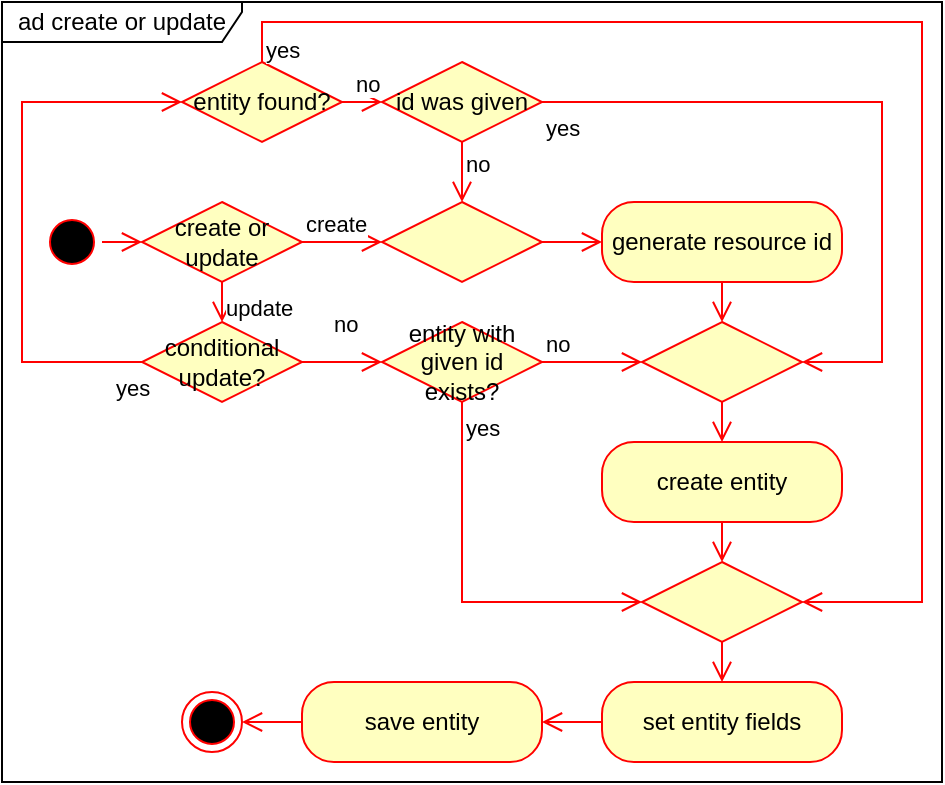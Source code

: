 <mxfile version="20.3.0" type="device"><diagram id="nfGzeLYUbOt3rlWewVoZ" name="Page-1"><mxGraphModel dx="1268" dy="568" grid="1" gridSize="10" guides="1" tooltips="1" connect="1" arrows="1" fold="1" page="0" pageScale="1" pageWidth="850" pageHeight="1100" math="0" shadow="0"><root><mxCell id="0"/><mxCell id="1" parent="0"/><mxCell id="uZ7EFnXtudNqGJnV6PuA-44" value="ad create or update" style="shape=umlFrame;whiteSpace=wrap;html=1;width=120;height=20;" vertex="1" parent="1"><mxGeometry x="-130" y="50" width="470" height="390" as="geometry"/></mxCell><mxCell id="uZ7EFnXtudNqGJnV6PuA-1" value="" style="ellipse;html=1;shape=startState;fillColor=#000000;strokeColor=#ff0000;" vertex="1" parent="1"><mxGeometry x="-110" y="155" width="30" height="30" as="geometry"/></mxCell><mxCell id="uZ7EFnXtudNqGJnV6PuA-2" value="" style="edgeStyle=orthogonalEdgeStyle;html=1;verticalAlign=bottom;endArrow=open;endSize=8;strokeColor=#ff0000;rounded=0;" edge="1" source="uZ7EFnXtudNqGJnV6PuA-1" parent="1" target="uZ7EFnXtudNqGJnV6PuA-3"><mxGeometry relative="1" as="geometry"><mxPoint x="-25" y="140" as="targetPoint"/></mxGeometry></mxCell><mxCell id="uZ7EFnXtudNqGJnV6PuA-3" value="create or update" style="rhombus;whiteSpace=wrap;html=1;fillColor=#ffffc0;strokeColor=#ff0000;" vertex="1" parent="1"><mxGeometry x="-60" y="150" width="80" height="40" as="geometry"/></mxCell><mxCell id="uZ7EFnXtudNqGJnV6PuA-4" value="create" style="edgeStyle=orthogonalEdgeStyle;html=1;align=left;verticalAlign=bottom;endArrow=open;endSize=8;strokeColor=#ff0000;rounded=0;" edge="1" source="uZ7EFnXtudNqGJnV6PuA-3" parent="1" target="uZ7EFnXtudNqGJnV6PuA-8"><mxGeometry x="-1" relative="1" as="geometry"><mxPoint x="120" y="170" as="targetPoint"/></mxGeometry></mxCell><mxCell id="uZ7EFnXtudNqGJnV6PuA-5" value="update" style="edgeStyle=orthogonalEdgeStyle;html=1;align=left;verticalAlign=top;endArrow=open;endSize=8;strokeColor=#ff0000;rounded=0;" edge="1" source="uZ7EFnXtudNqGJnV6PuA-3" parent="1" target="uZ7EFnXtudNqGJnV6PuA-32"><mxGeometry x="-1" relative="1" as="geometry"><mxPoint x="-20" y="250" as="targetPoint"/></mxGeometry></mxCell><mxCell id="uZ7EFnXtudNqGJnV6PuA-6" value="generate resource id" style="rounded=1;whiteSpace=wrap;html=1;arcSize=40;fontColor=#000000;fillColor=#ffffc0;strokeColor=#ff0000;" vertex="1" parent="1"><mxGeometry x="170" y="150" width="120" height="40" as="geometry"/></mxCell><mxCell id="uZ7EFnXtudNqGJnV6PuA-7" value="" style="edgeStyle=orthogonalEdgeStyle;html=1;verticalAlign=bottom;endArrow=open;endSize=8;strokeColor=#ff0000;rounded=0;" edge="1" source="uZ7EFnXtudNqGJnV6PuA-6" parent="1" target="uZ7EFnXtudNqGJnV6PuA-18"><mxGeometry relative="1" as="geometry"><mxPoint x="340" y="170" as="targetPoint"/></mxGeometry></mxCell><mxCell id="uZ7EFnXtudNqGJnV6PuA-8" value="" style="rhombus;whiteSpace=wrap;html=1;fillColor=#ffffc0;strokeColor=#ff0000;" vertex="1" parent="1"><mxGeometry x="60" y="150" width="80" height="40" as="geometry"/></mxCell><mxCell id="uZ7EFnXtudNqGJnV6PuA-9" value="" style="edgeStyle=orthogonalEdgeStyle;html=1;align=left;verticalAlign=bottom;endArrow=open;endSize=8;strokeColor=#ff0000;rounded=0;" edge="1" source="uZ7EFnXtudNqGJnV6PuA-8" parent="1" target="uZ7EFnXtudNqGJnV6PuA-6"><mxGeometry x="-1" relative="1" as="geometry"><mxPoint x="200" y="360" as="targetPoint"/></mxGeometry></mxCell><mxCell id="uZ7EFnXtudNqGJnV6PuA-11" value="create entity" style="rounded=1;whiteSpace=wrap;html=1;arcSize=40;fontColor=#000000;fillColor=#ffffc0;strokeColor=#ff0000;" vertex="1" parent="1"><mxGeometry x="170" y="270" width="120" height="40" as="geometry"/></mxCell><mxCell id="uZ7EFnXtudNqGJnV6PuA-12" value="" style="edgeStyle=orthogonalEdgeStyle;html=1;verticalAlign=bottom;endArrow=open;endSize=8;strokeColor=#ff0000;rounded=0;" edge="1" source="uZ7EFnXtudNqGJnV6PuA-11" parent="1" target="uZ7EFnXtudNqGJnV6PuA-24"><mxGeometry relative="1" as="geometry"><mxPoint x="310" y="460" as="targetPoint"/></mxGeometry></mxCell><mxCell id="uZ7EFnXtudNqGJnV6PuA-18" value="" style="rhombus;whiteSpace=wrap;html=1;fillColor=#ffffc0;strokeColor=#ff0000;" vertex="1" parent="1"><mxGeometry x="190" y="210" width="80" height="40" as="geometry"/></mxCell><mxCell id="uZ7EFnXtudNqGJnV6PuA-19" value="" style="edgeStyle=orthogonalEdgeStyle;html=1;align=left;verticalAlign=bottom;endArrow=open;endSize=8;strokeColor=#ff0000;rounded=0;" edge="1" source="uZ7EFnXtudNqGJnV6PuA-18" parent="1" target="uZ7EFnXtudNqGJnV6PuA-11"><mxGeometry x="-1" relative="1" as="geometry"><mxPoint x="400" y="260" as="targetPoint"/></mxGeometry></mxCell><mxCell id="uZ7EFnXtudNqGJnV6PuA-22" value="set entity fields" style="rounded=1;whiteSpace=wrap;html=1;arcSize=40;fontColor=#000000;fillColor=#ffffc0;strokeColor=#ff0000;" vertex="1" parent="1"><mxGeometry x="170" y="390" width="120" height="40" as="geometry"/></mxCell><mxCell id="uZ7EFnXtudNqGJnV6PuA-23" value="" style="edgeStyle=orthogonalEdgeStyle;html=1;verticalAlign=bottom;endArrow=open;endSize=8;strokeColor=#ff0000;rounded=0;" edge="1" source="uZ7EFnXtudNqGJnV6PuA-22" parent="1" target="uZ7EFnXtudNqGJnV6PuA-27"><mxGeometry relative="1" as="geometry"><mxPoint x="460" y="410" as="targetPoint"/></mxGeometry></mxCell><mxCell id="uZ7EFnXtudNqGJnV6PuA-24" value="" style="rhombus;whiteSpace=wrap;html=1;fillColor=#ffffc0;strokeColor=#ff0000;" vertex="1" parent="1"><mxGeometry x="190" y="330" width="80" height="40" as="geometry"/></mxCell><mxCell id="uZ7EFnXtudNqGJnV6PuA-25" value="" style="edgeStyle=orthogonalEdgeStyle;html=1;align=left;verticalAlign=bottom;endArrow=open;endSize=8;strokeColor=#ff0000;rounded=0;" edge="1" source="uZ7EFnXtudNqGJnV6PuA-24" parent="1" target="uZ7EFnXtudNqGJnV6PuA-22"><mxGeometry x="-1" relative="1" as="geometry"><mxPoint x="270" y="410" as="targetPoint"/></mxGeometry></mxCell><mxCell id="uZ7EFnXtudNqGJnV6PuA-27" value="save entity" style="rounded=1;whiteSpace=wrap;html=1;arcSize=40;fontColor=#000000;fillColor=#ffffc0;strokeColor=#ff0000;" vertex="1" parent="1"><mxGeometry x="20" y="390" width="120" height="40" as="geometry"/></mxCell><mxCell id="uZ7EFnXtudNqGJnV6PuA-28" value="" style="edgeStyle=orthogonalEdgeStyle;html=1;verticalAlign=bottom;endArrow=open;endSize=8;strokeColor=#ff0000;rounded=0;" edge="1" source="uZ7EFnXtudNqGJnV6PuA-27" parent="1" target="uZ7EFnXtudNqGJnV6PuA-29"><mxGeometry relative="1" as="geometry"><mxPoint x="-10" y="500" as="targetPoint"/></mxGeometry></mxCell><mxCell id="uZ7EFnXtudNqGJnV6PuA-29" value="" style="ellipse;html=1;shape=endState;fillColor=#000000;strokeColor=#ff0000;" vertex="1" parent="1"><mxGeometry x="-40" y="395" width="30" height="30" as="geometry"/></mxCell><mxCell id="uZ7EFnXtudNqGJnV6PuA-32" value="conditional update?" style="rhombus;whiteSpace=wrap;html=1;fillColor=#ffffc0;strokeColor=#ff0000;" vertex="1" parent="1"><mxGeometry x="-60" y="210" width="80" height="40" as="geometry"/></mxCell><mxCell id="uZ7EFnXtudNqGJnV6PuA-33" value="no" style="edgeStyle=orthogonalEdgeStyle;html=1;align=left;verticalAlign=bottom;endArrow=open;endSize=8;strokeColor=#ff0000;rounded=0;" edge="1" source="uZ7EFnXtudNqGJnV6PuA-32" parent="1" target="uZ7EFnXtudNqGJnV6PuA-35"><mxGeometry x="-0.333" y="10" relative="1" as="geometry"><mxPoint x="-20" y="310" as="targetPoint"/><mxPoint as="offset"/></mxGeometry></mxCell><mxCell id="uZ7EFnXtudNqGJnV6PuA-34" value="yes" style="edgeStyle=orthogonalEdgeStyle;html=1;align=left;verticalAlign=top;endArrow=open;endSize=8;strokeColor=#ff0000;rounded=0;" edge="1" source="uZ7EFnXtudNqGJnV6PuA-32" parent="1" target="uZ7EFnXtudNqGJnV6PuA-38"><mxGeometry x="-0.889" relative="1" as="geometry"><mxPoint x="-130" y="360" as="targetPoint"/><Array as="points"><mxPoint x="-120" y="230"/><mxPoint x="-120" y="100"/></Array><mxPoint as="offset"/></mxGeometry></mxCell><mxCell id="uZ7EFnXtudNqGJnV6PuA-35" value="entity with given id exists?" style="rhombus;whiteSpace=wrap;html=1;fillColor=#ffffc0;strokeColor=#ff0000;" vertex="1" parent="1"><mxGeometry x="60" y="210" width="80" height="40" as="geometry"/></mxCell><mxCell id="uZ7EFnXtudNqGJnV6PuA-36" value="no" style="edgeStyle=orthogonalEdgeStyle;html=1;align=left;verticalAlign=bottom;endArrow=open;endSize=8;strokeColor=#ff0000;rounded=0;" edge="1" source="uZ7EFnXtudNqGJnV6PuA-35" parent="1" target="uZ7EFnXtudNqGJnV6PuA-18"><mxGeometry x="-1" relative="1" as="geometry"><mxPoint x="110" y="340" as="targetPoint"/><Array as="points"><mxPoint x="130" y="230"/><mxPoint x="130" y="230"/></Array></mxGeometry></mxCell><mxCell id="uZ7EFnXtudNqGJnV6PuA-37" value="yes" style="edgeStyle=orthogonalEdgeStyle;html=1;align=left;verticalAlign=top;endArrow=open;endSize=8;strokeColor=#ff0000;rounded=0;" edge="1" source="uZ7EFnXtudNqGJnV6PuA-35" parent="1" target="uZ7EFnXtudNqGJnV6PuA-24"><mxGeometry x="-1" relative="1" as="geometry"><mxPoint x="-80" y="370" as="targetPoint"/><Array as="points"><mxPoint x="100" y="350"/></Array></mxGeometry></mxCell><mxCell id="uZ7EFnXtudNqGJnV6PuA-38" value="entity found?" style="rhombus;whiteSpace=wrap;html=1;fillColor=#ffffc0;strokeColor=#ff0000;" vertex="1" parent="1"><mxGeometry x="-40" y="80" width="80" height="40" as="geometry"/></mxCell><mxCell id="uZ7EFnXtudNqGJnV6PuA-39" value="no" style="edgeStyle=orthogonalEdgeStyle;html=1;align=left;verticalAlign=bottom;endArrow=open;endSize=8;strokeColor=#ff0000;rounded=0;" edge="1" source="uZ7EFnXtudNqGJnV6PuA-38" parent="1" target="uZ7EFnXtudNqGJnV6PuA-41"><mxGeometry x="-0.5" relative="1" as="geometry"><mxPoint x="-100" y="60" as="targetPoint"/><mxPoint as="offset"/></mxGeometry></mxCell><mxCell id="uZ7EFnXtudNqGJnV6PuA-40" value="yes" style="edgeStyle=orthogonalEdgeStyle;html=1;align=left;verticalAlign=top;endArrow=open;endSize=8;strokeColor=#ff0000;rounded=0;" edge="1" source="uZ7EFnXtudNqGJnV6PuA-38" parent="1" target="uZ7EFnXtudNqGJnV6PuA-24"><mxGeometry x="-0.946" relative="1" as="geometry"><mxPoint x="-240" y="140" as="targetPoint"/><Array as="points"><mxPoint y="60"/><mxPoint x="330" y="60"/><mxPoint x="330" y="350"/></Array><mxPoint as="offset"/></mxGeometry></mxCell><mxCell id="uZ7EFnXtudNqGJnV6PuA-41" value="id was given" style="rhombus;whiteSpace=wrap;html=1;fillColor=#ffffc0;strokeColor=#ff0000;" vertex="1" parent="1"><mxGeometry x="60" y="80" width="80" height="40" as="geometry"/></mxCell><mxCell id="uZ7EFnXtudNqGJnV6PuA-42" value="no" style="edgeStyle=orthogonalEdgeStyle;html=1;align=left;verticalAlign=bottom;endArrow=open;endSize=8;strokeColor=#ff0000;rounded=0;" edge="1" source="uZ7EFnXtudNqGJnV6PuA-41" parent="1" target="uZ7EFnXtudNqGJnV6PuA-8"><mxGeometry x="0.333" relative="1" as="geometry"><mxPoint x="145" y="40" as="targetPoint"/><mxPoint as="offset"/></mxGeometry></mxCell><mxCell id="uZ7EFnXtudNqGJnV6PuA-43" value="yes" style="edgeStyle=orthogonalEdgeStyle;html=1;align=left;verticalAlign=top;endArrow=open;endSize=8;strokeColor=#ff0000;rounded=0;" edge="1" source="uZ7EFnXtudNqGJnV6PuA-41" parent="1" target="uZ7EFnXtudNqGJnV6PuA-18"><mxGeometry x="-1" relative="1" as="geometry"><mxPoint x="5" y="120" as="targetPoint"/><Array as="points"><mxPoint x="310" y="100"/><mxPoint x="310" y="230"/></Array><mxPoint as="offset"/></mxGeometry></mxCell></root></mxGraphModel></diagram></mxfile>